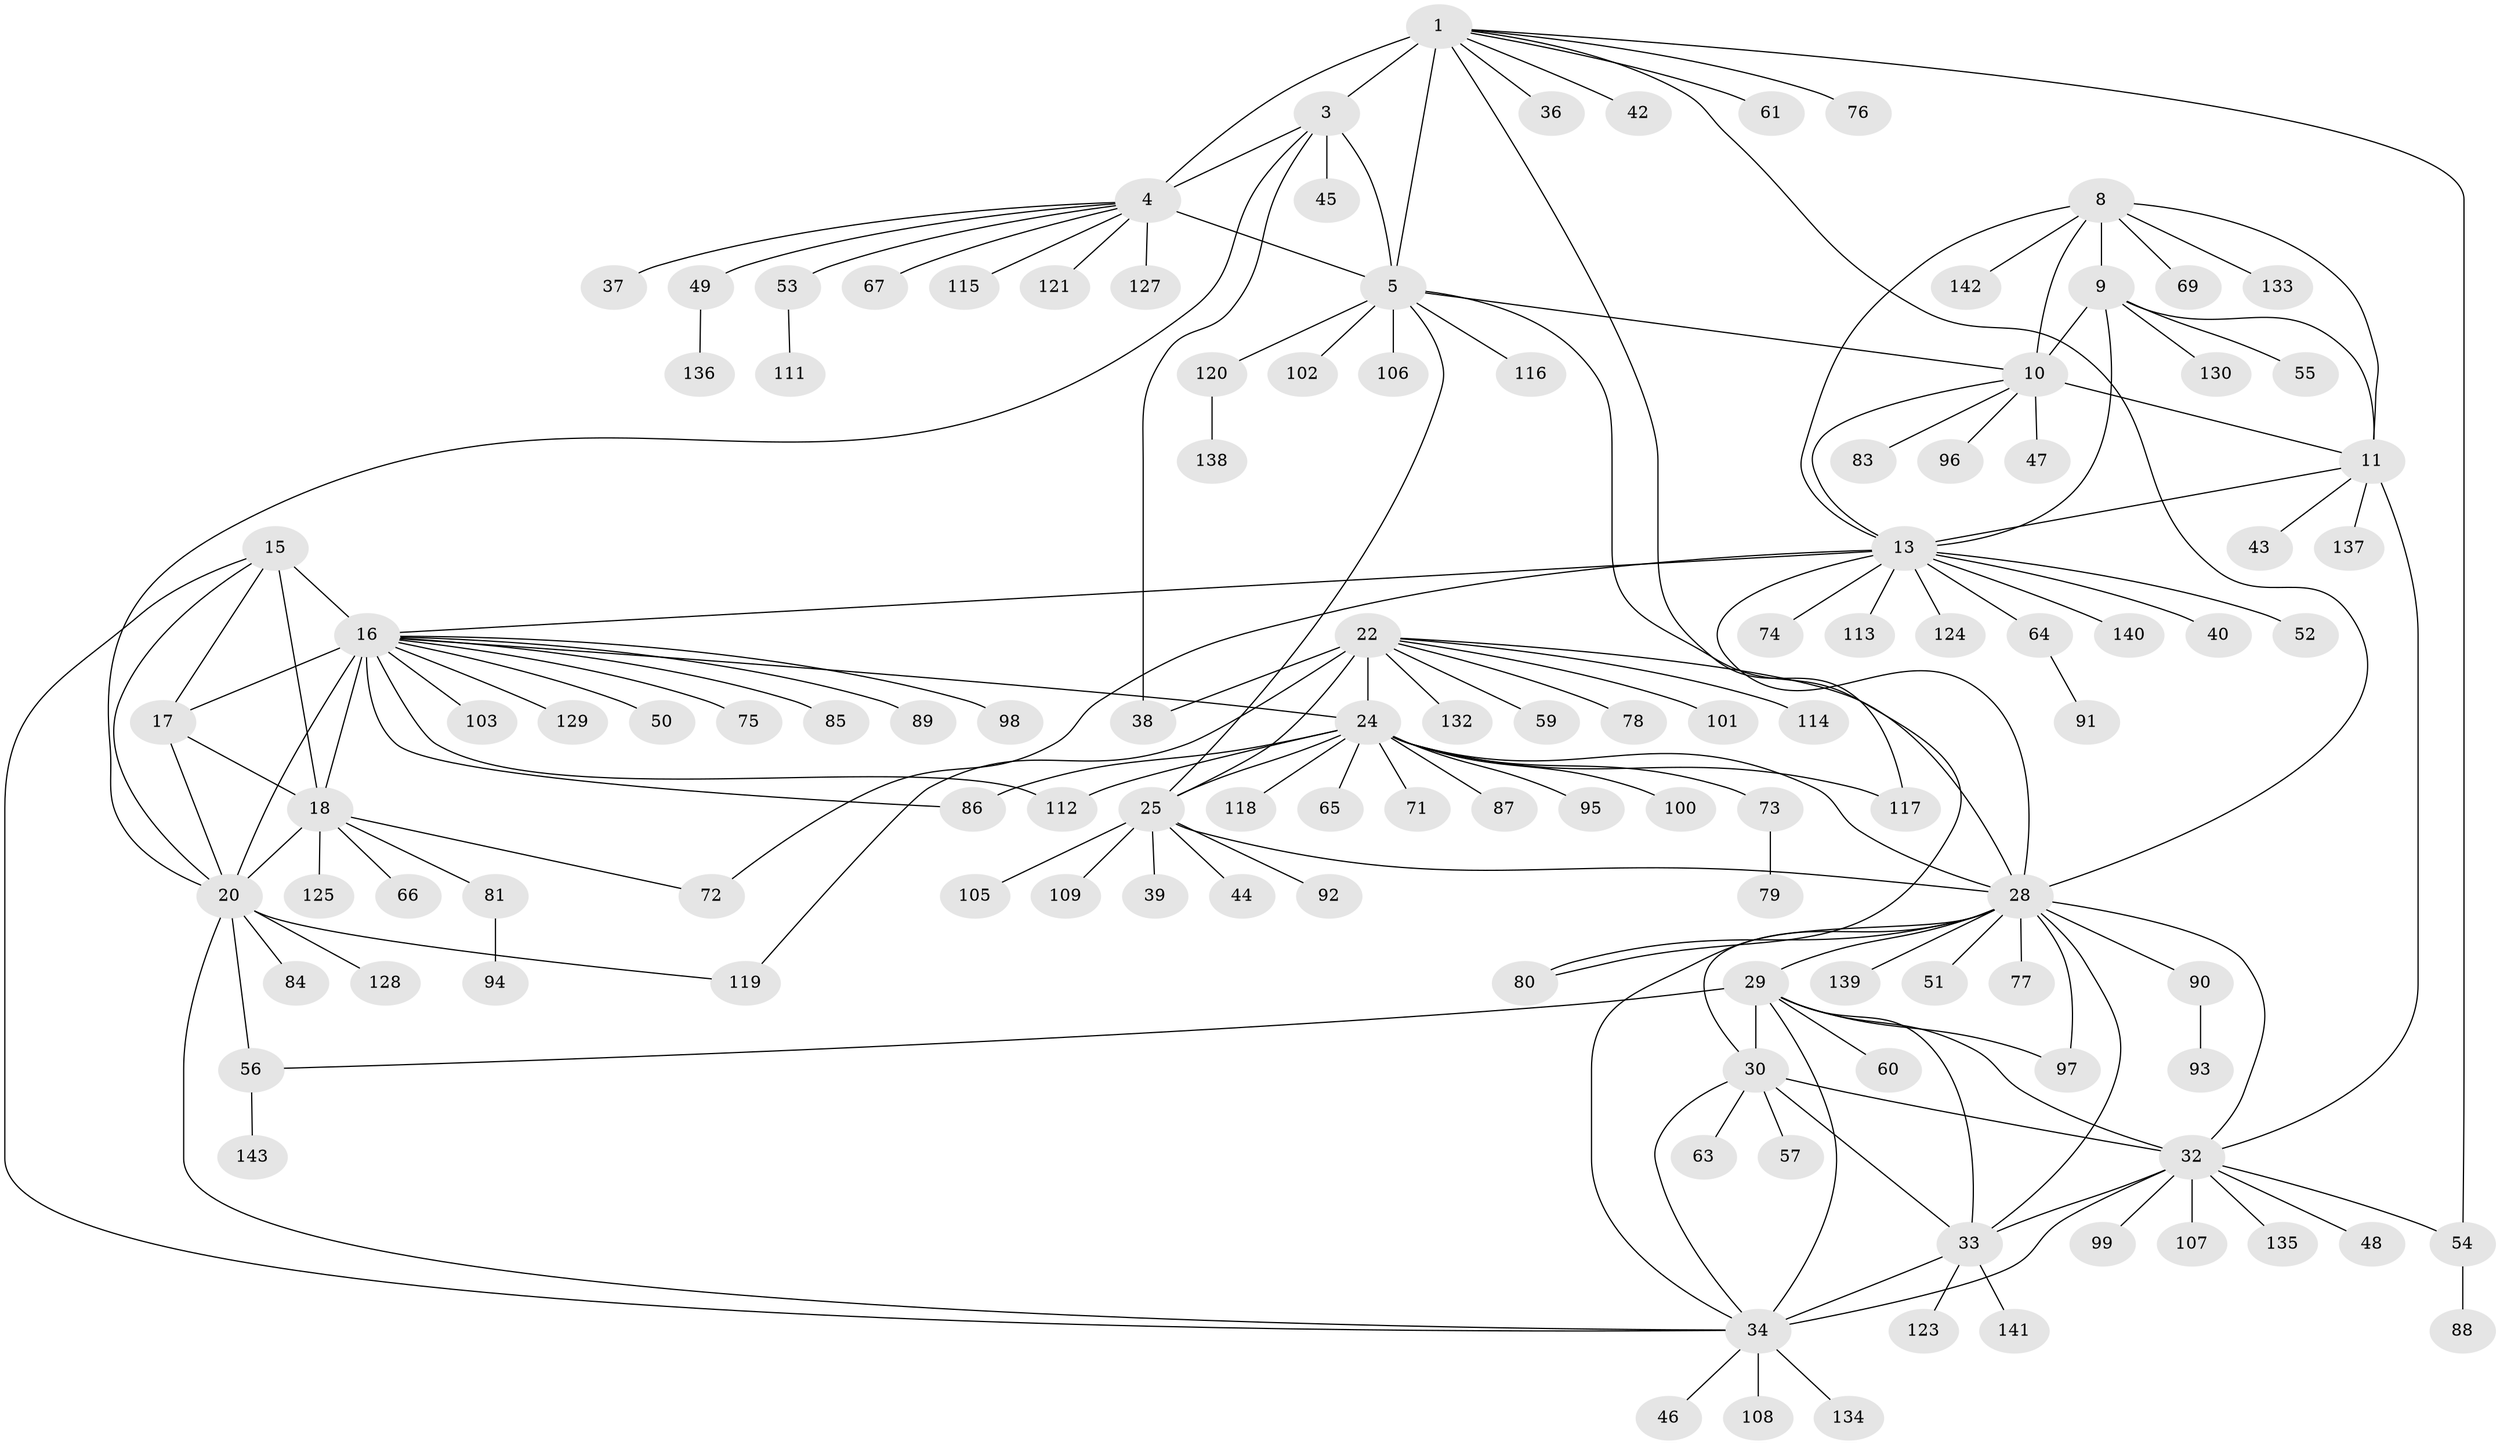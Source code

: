 // Generated by graph-tools (version 1.1) at 2025/52/02/27/25 19:52:17]
// undirected, 120 vertices, 164 edges
graph export_dot {
graph [start="1"]
  node [color=gray90,style=filled];
  1 [super="+2"];
  3 [super="+122"];
  4 [super="+6"];
  5 [super="+7"];
  8 [super="+12"];
  9 [super="+14"];
  10 [super="+126"];
  11 [super="+62"];
  13 [super="+70"];
  15 [super="+110"];
  16 [super="+19"];
  17;
  18 [super="+21"];
  20 [super="+82"];
  22 [super="+23"];
  24 [super="+26"];
  25 [super="+27"];
  28 [super="+31"];
  29 [super="+41"];
  30;
  32 [super="+35"];
  33 [super="+104"];
  34 [super="+68"];
  36;
  37;
  38;
  39 [super="+58"];
  40;
  42;
  43;
  44;
  45;
  46;
  47;
  48;
  49;
  50 [super="+131"];
  51;
  52;
  53;
  54;
  55;
  56;
  57;
  59;
  60;
  61;
  63;
  64;
  65;
  66;
  67;
  69;
  71;
  72;
  73;
  74;
  75;
  76;
  77;
  78;
  79;
  80;
  81;
  83;
  84;
  85;
  86;
  87;
  88;
  89;
  90;
  91;
  92;
  93;
  94;
  95;
  96;
  97;
  98;
  99;
  100;
  101;
  102;
  103;
  105;
  106;
  107;
  108;
  109;
  111;
  112;
  113;
  114;
  115;
  116;
  117;
  118;
  119;
  120;
  121;
  123;
  124;
  125;
  127;
  128;
  129;
  130;
  132;
  133;
  134;
  135;
  136;
  137;
  138;
  139;
  140;
  141 [super="+144"];
  142;
  143;
  1 -- 3 [weight=2];
  1 -- 4 [weight=4];
  1 -- 5 [weight=4];
  1 -- 36;
  1 -- 42;
  1 -- 61;
  1 -- 76;
  1 -- 117;
  1 -- 54;
  1 -- 28;
  3 -- 4 [weight=2];
  3 -- 5 [weight=2];
  3 -- 20;
  3 -- 38;
  3 -- 45;
  4 -- 5 [weight=4];
  4 -- 49;
  4 -- 53;
  4 -- 67;
  4 -- 115;
  4 -- 121;
  4 -- 127;
  4 -- 37;
  5 -- 80;
  5 -- 102;
  5 -- 120;
  5 -- 10;
  5 -- 106;
  5 -- 116;
  5 -- 25;
  8 -- 9 [weight=4];
  8 -- 10 [weight=2];
  8 -- 11 [weight=2];
  8 -- 13 [weight=2];
  8 -- 69;
  8 -- 142;
  8 -- 133;
  9 -- 10 [weight=2];
  9 -- 11 [weight=2];
  9 -- 13 [weight=2];
  9 -- 130;
  9 -- 55;
  10 -- 11;
  10 -- 13;
  10 -- 47;
  10 -- 83;
  10 -- 96;
  11 -- 13;
  11 -- 32;
  11 -- 43;
  11 -- 137;
  13 -- 16;
  13 -- 28;
  13 -- 40;
  13 -- 52;
  13 -- 64;
  13 -- 72;
  13 -- 74;
  13 -- 113;
  13 -- 124;
  13 -- 140;
  15 -- 16 [weight=2];
  15 -- 17;
  15 -- 18 [weight=2];
  15 -- 20;
  15 -- 34;
  16 -- 17 [weight=2];
  16 -- 18 [weight=4];
  16 -- 20 [weight=2];
  16 -- 86;
  16 -- 89;
  16 -- 98;
  16 -- 112;
  16 -- 24;
  16 -- 129;
  16 -- 103;
  16 -- 75;
  16 -- 50;
  16 -- 85;
  17 -- 18 [weight=2];
  17 -- 20;
  18 -- 20 [weight=2];
  18 -- 66;
  18 -- 72;
  18 -- 81;
  18 -- 125;
  20 -- 34;
  20 -- 56 [weight=2];
  20 -- 84;
  20 -- 119;
  20 -- 128;
  22 -- 24 [weight=4];
  22 -- 25 [weight=4];
  22 -- 28 [weight=2];
  22 -- 38;
  22 -- 59;
  22 -- 114;
  22 -- 119;
  22 -- 132;
  22 -- 101;
  22 -- 78;
  24 -- 25 [weight=4];
  24 -- 28 [weight=2];
  24 -- 65;
  24 -- 73;
  24 -- 86;
  24 -- 87;
  24 -- 100;
  24 -- 71;
  24 -- 112;
  24 -- 117;
  24 -- 118;
  24 -- 95;
  25 -- 28 [weight=2];
  25 -- 39;
  25 -- 92;
  25 -- 105;
  25 -- 109;
  25 -- 44;
  28 -- 51;
  28 -- 90;
  28 -- 97;
  28 -- 139;
  28 -- 32 [weight=2];
  28 -- 33;
  28 -- 34;
  28 -- 77;
  28 -- 80;
  28 -- 29;
  28 -- 30;
  29 -- 30;
  29 -- 32 [weight=2];
  29 -- 33;
  29 -- 34;
  29 -- 60;
  29 -- 97;
  29 -- 56;
  30 -- 32 [weight=2];
  30 -- 33;
  30 -- 34;
  30 -- 57;
  30 -- 63;
  32 -- 33 [weight=2];
  32 -- 34 [weight=2];
  32 -- 54;
  32 -- 99;
  32 -- 107;
  32 -- 48;
  32 -- 135;
  33 -- 34;
  33 -- 123;
  33 -- 141;
  34 -- 46;
  34 -- 108;
  34 -- 134;
  49 -- 136;
  53 -- 111;
  54 -- 88;
  56 -- 143;
  64 -- 91;
  73 -- 79;
  81 -- 94;
  90 -- 93;
  120 -- 138;
}
